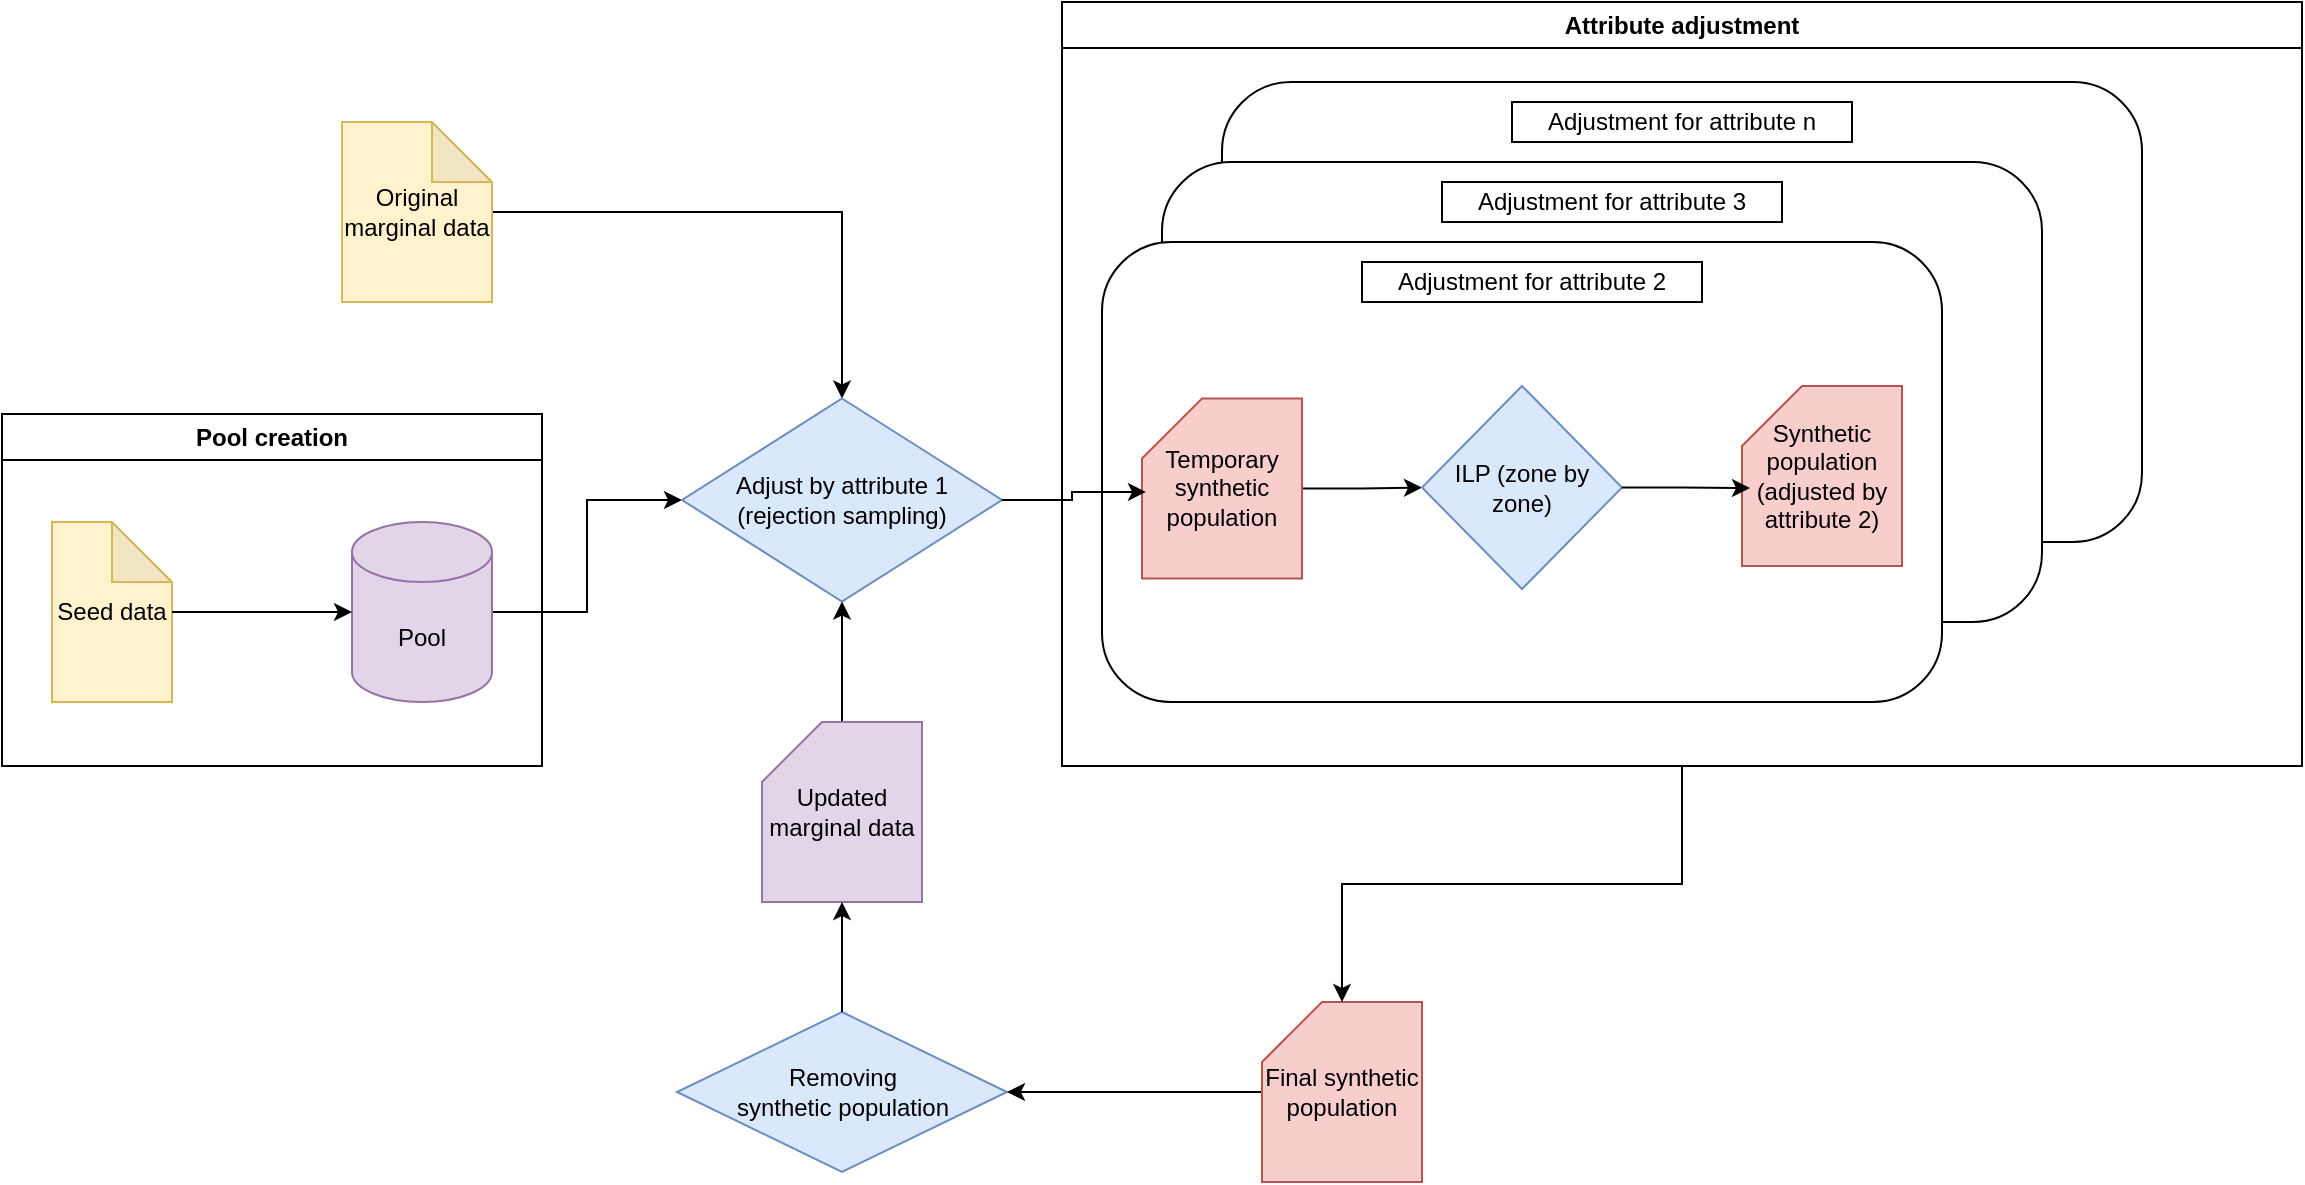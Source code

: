 <mxfile version="26.1.0">
  <diagram name="Page-1" id="V8h3XRpxRsBeGk3cEkpC">
    <mxGraphModel dx="1434" dy="746" grid="1" gridSize="10" guides="1" tooltips="1" connect="1" arrows="1" fold="1" page="1" pageScale="1" pageWidth="1169" pageHeight="827" math="0" shadow="0">
      <root>
        <mxCell id="0" />
        <mxCell id="1" parent="0" />
        <mxCell id="W3UaNGZ9oJ_ixkk4l5LS-14" value="" style="rounded=1;whiteSpace=wrap;html=1;" vertex="1" parent="1">
          <mxGeometry x="710" y="160" width="460" height="230" as="geometry" />
        </mxCell>
        <mxCell id="W3UaNGZ9oJ_ixkk4l5LS-15" value="Adjustment for attribute n" style="rounded=0;whiteSpace=wrap;html=1;" vertex="1" parent="1">
          <mxGeometry x="855" y="170" width="170" height="20" as="geometry" />
        </mxCell>
        <mxCell id="W3UaNGZ9oJ_ixkk4l5LS-12" value="" style="rounded=1;whiteSpace=wrap;html=1;" vertex="1" parent="1">
          <mxGeometry x="680" y="200" width="440" height="230" as="geometry" />
        </mxCell>
        <mxCell id="W3UaNGZ9oJ_ixkk4l5LS-13" value="Adjustment for attribute 3" style="rounded=0;whiteSpace=wrap;html=1;" vertex="1" parent="1">
          <mxGeometry x="820" y="210" width="170" height="20" as="geometry" />
        </mxCell>
        <mxCell id="W3UaNGZ9oJ_ixkk4l5LS-8" value="" style="rounded=1;whiteSpace=wrap;html=1;" vertex="1" parent="1">
          <mxGeometry x="650" y="240" width="420" height="230" as="geometry" />
        </mxCell>
        <mxCell id="Iaub3CAc_w1qITWn0uHp-1" value="Seed data" style="shape=note;whiteSpace=wrap;html=1;backgroundOutline=1;darkOpacity=0.05;fillColor=#fff2cc;strokeColor=#d6b656;" parent="1" vertex="1">
          <mxGeometry x="125" y="380" width="60" height="90" as="geometry" />
        </mxCell>
        <mxCell id="Iaub3CAc_w1qITWn0uHp-15" style="edgeStyle=orthogonalEdgeStyle;rounded=0;orthogonalLoop=1;jettySize=auto;html=1;entryX=0.5;entryY=0;entryDx=0;entryDy=0;" parent="1" source="Iaub3CAc_w1qITWn0uHp-2" target="Iaub3CAc_w1qITWn0uHp-6" edge="1">
          <mxGeometry relative="1" as="geometry" />
        </mxCell>
        <mxCell id="Iaub3CAc_w1qITWn0uHp-2" value="Original marginal data" style="shape=note;whiteSpace=wrap;html=1;backgroundOutline=1;darkOpacity=0.05;fillColor=#fff2cc;strokeColor=#d6b656;" parent="1" vertex="1">
          <mxGeometry x="270" y="180" width="75" height="90" as="geometry" />
        </mxCell>
        <mxCell id="Iaub3CAc_w1qITWn0uHp-14" style="edgeStyle=orthogonalEdgeStyle;rounded=0;orthogonalLoop=1;jettySize=auto;html=1;entryX=0;entryY=0.5;entryDx=0;entryDy=0;" parent="1" source="Iaub3CAc_w1qITWn0uHp-4" target="Iaub3CAc_w1qITWn0uHp-6" edge="1">
          <mxGeometry relative="1" as="geometry" />
        </mxCell>
        <mxCell id="Iaub3CAc_w1qITWn0uHp-4" value="Pool" style="shape=cylinder3;whiteSpace=wrap;html=1;boundedLbl=1;backgroundOutline=1;size=15;fillColor=#e1d5e7;strokeColor=#9673a6;" parent="1" vertex="1">
          <mxGeometry x="275" y="380" width="70" height="90" as="geometry" />
        </mxCell>
        <mxCell id="Iaub3CAc_w1qITWn0uHp-5" style="edgeStyle=orthogonalEdgeStyle;rounded=0;orthogonalLoop=1;jettySize=auto;html=1;entryX=0;entryY=0.5;entryDx=0;entryDy=0;entryPerimeter=0;" parent="1" source="Iaub3CAc_w1qITWn0uHp-1" target="Iaub3CAc_w1qITWn0uHp-4" edge="1">
          <mxGeometry relative="1" as="geometry" />
        </mxCell>
        <mxCell id="Iaub3CAc_w1qITWn0uHp-6" value="Adjust by attribute 1&lt;br&gt;(rejection sampling)" style="rhombus;whiteSpace=wrap;html=1;fillColor=#dae8fc;strokeColor=#6c8ebf;" parent="1" vertex="1">
          <mxGeometry x="440" y="318.25" width="160" height="101.5" as="geometry" />
        </mxCell>
        <mxCell id="W3UaNGZ9oJ_ixkk4l5LS-19" style="edgeStyle=orthogonalEdgeStyle;rounded=0;orthogonalLoop=1;jettySize=auto;html=1;" edge="1" parent="1" source="Iaub3CAc_w1qITWn0uHp-9" target="W3UaNGZ9oJ_ixkk4l5LS-2">
          <mxGeometry relative="1" as="geometry" />
        </mxCell>
        <mxCell id="Iaub3CAc_w1qITWn0uHp-9" value="Temporary synthetic population" style="shape=card;whiteSpace=wrap;html=1;fillColor=#f8cecc;strokeColor=#b85450;" parent="1" vertex="1">
          <mxGeometry x="670" y="318.25" width="80" height="90" as="geometry" />
        </mxCell>
        <mxCell id="Iaub3CAc_w1qITWn0uHp-11" value="Removing&lt;br&gt;synthetic population" style="rhombus;whiteSpace=wrap;html=1;fillColor=#dae8fc;strokeColor=#6c8ebf;" parent="1" vertex="1">
          <mxGeometry x="437.5" y="625" width="165" height="80" as="geometry" />
        </mxCell>
        <mxCell id="Iaub3CAc_w1qITWn0uHp-27" style="edgeStyle=orthogonalEdgeStyle;rounded=0;orthogonalLoop=1;jettySize=auto;html=1;entryX=0.5;entryY=1;entryDx=0;entryDy=0;" parent="1" source="Iaub3CAc_w1qITWn0uHp-12" target="Iaub3CAc_w1qITWn0uHp-6" edge="1">
          <mxGeometry relative="1" as="geometry" />
        </mxCell>
        <mxCell id="Iaub3CAc_w1qITWn0uHp-12" value="Updated marginal data" style="shape=card;whiteSpace=wrap;html=1;fillColor=#e1d5e7;strokeColor=#9673a6;" parent="1" vertex="1">
          <mxGeometry x="480" y="480" width="80" height="90" as="geometry" />
        </mxCell>
        <mxCell id="Iaub3CAc_w1qITWn0uHp-25" style="edgeStyle=orthogonalEdgeStyle;rounded=0;orthogonalLoop=1;jettySize=auto;html=1;entryX=1;entryY=0.5;entryDx=0;entryDy=0;" parent="1" source="Iaub3CAc_w1qITWn0uHp-13" target="Iaub3CAc_w1qITWn0uHp-11" edge="1">
          <mxGeometry relative="1" as="geometry" />
        </mxCell>
        <mxCell id="Iaub3CAc_w1qITWn0uHp-13" value="Final synthetic population" style="shape=card;whiteSpace=wrap;html=1;fillColor=#f8cecc;strokeColor=#b85450;" parent="1" vertex="1">
          <mxGeometry x="730" y="620" width="80" height="90" as="geometry" />
        </mxCell>
        <mxCell id="Iaub3CAc_w1qITWn0uHp-21" style="edgeStyle=orthogonalEdgeStyle;rounded=0;orthogonalLoop=1;jettySize=auto;html=1;entryX=0.025;entryY=0.519;entryDx=0;entryDy=0;entryPerimeter=0;" parent="1" source="Iaub3CAc_w1qITWn0uHp-6" target="Iaub3CAc_w1qITWn0uHp-9" edge="1">
          <mxGeometry relative="1" as="geometry" />
        </mxCell>
        <mxCell id="Iaub3CAc_w1qITWn0uHp-22" value="Pool creation" style="swimlane;whiteSpace=wrap;html=1;" parent="1" vertex="1">
          <mxGeometry x="100" y="326" width="270" height="176" as="geometry" />
        </mxCell>
        <mxCell id="Iaub3CAc_w1qITWn0uHp-26" style="edgeStyle=orthogonalEdgeStyle;rounded=0;orthogonalLoop=1;jettySize=auto;html=1;entryX=0.5;entryY=1;entryDx=0;entryDy=0;entryPerimeter=0;" parent="1" source="Iaub3CAc_w1qITWn0uHp-11" target="Iaub3CAc_w1qITWn0uHp-12" edge="1">
          <mxGeometry relative="1" as="geometry" />
        </mxCell>
        <mxCell id="W3UaNGZ9oJ_ixkk4l5LS-2" value="ILP (zone by zone)" style="rhombus;whiteSpace=wrap;html=1;fillColor=#dae8fc;strokeColor=#6c8ebf;" vertex="1" parent="1">
          <mxGeometry x="810" y="312" width="100" height="101.5" as="geometry" />
        </mxCell>
        <mxCell id="W3UaNGZ9oJ_ixkk4l5LS-11" value="Adjustment for attribute 2" style="rounded=0;whiteSpace=wrap;html=1;" vertex="1" parent="1">
          <mxGeometry x="780" y="250" width="170" height="20" as="geometry" />
        </mxCell>
        <mxCell id="W3UaNGZ9oJ_ixkk4l5LS-17" style="edgeStyle=orthogonalEdgeStyle;rounded=0;orthogonalLoop=1;jettySize=auto;html=1;" edge="1" parent="1" source="W3UaNGZ9oJ_ixkk4l5LS-16" target="Iaub3CAc_w1qITWn0uHp-13">
          <mxGeometry relative="1" as="geometry" />
        </mxCell>
        <mxCell id="W3UaNGZ9oJ_ixkk4l5LS-16" value="Attribute adjustment" style="swimlane;whiteSpace=wrap;html=1;" vertex="1" parent="1">
          <mxGeometry x="630" y="120" width="620" height="382" as="geometry" />
        </mxCell>
        <mxCell id="W3UaNGZ9oJ_ixkk4l5LS-18" value="Synthetic population (adjusted by attribute 2)" style="shape=card;whiteSpace=wrap;html=1;fillColor=#f8cecc;strokeColor=#b85450;" vertex="1" parent="1">
          <mxGeometry x="970" y="312" width="80" height="90" as="geometry" />
        </mxCell>
        <mxCell id="W3UaNGZ9oJ_ixkk4l5LS-20" style="edgeStyle=orthogonalEdgeStyle;rounded=0;orthogonalLoop=1;jettySize=auto;html=1;entryX=0.05;entryY=0.567;entryDx=0;entryDy=0;entryPerimeter=0;" edge="1" parent="1" source="W3UaNGZ9oJ_ixkk4l5LS-2" target="W3UaNGZ9oJ_ixkk4l5LS-18">
          <mxGeometry relative="1" as="geometry" />
        </mxCell>
      </root>
    </mxGraphModel>
  </diagram>
</mxfile>

